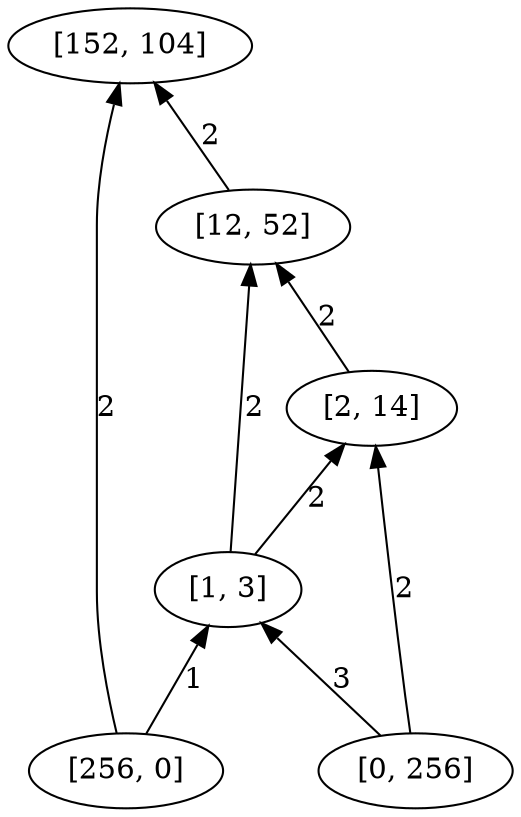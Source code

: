 digraph "DD" { 
rankdir = "BT" 
graph [ ordering = "out"];
5001 -> 1[label = "2"];
5001 -> 4[label = "1"];
5002 -> 3[label = "2"];
5002 -> 4[label = "3"];
2 -> 1[label = "2"];
3 -> 2[label = "2"];
4 -> 2[label = "2"];
4 -> 3[label = "2"];
5001 [label = "[256, 0]",  shape = oval]
5002 [label = "[0, 256]",  shape = oval]
1 [label = "[152, 104]",  shape = oval]
2 [label = "[12, 52]",  shape = oval]
3 [label = "[2, 14]",  shape = oval]
4 [label = "[1, 3]",  shape = oval]
}
